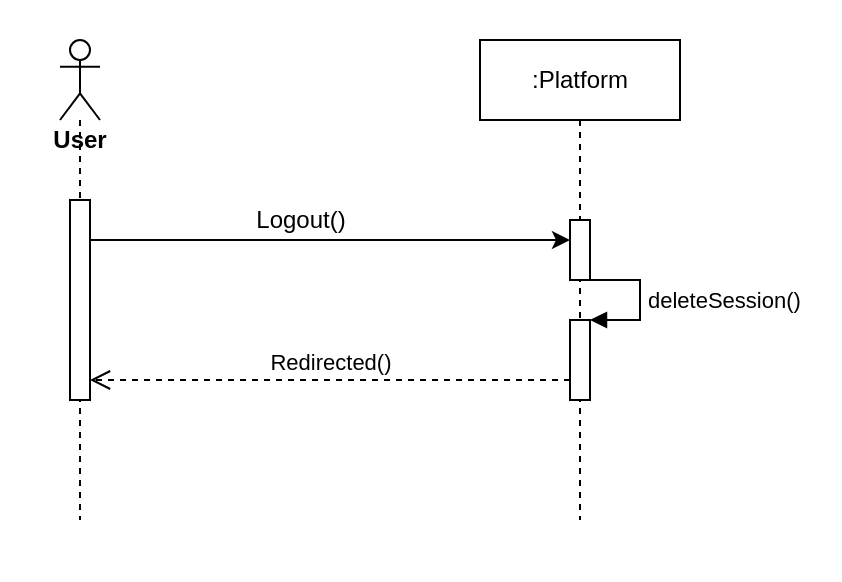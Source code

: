 <mxfile version="13.8.2" type="device"><diagram id="fp5kXTAclNFBrwn1q3BC" name="Page-1"><mxGraphModel dx="1422" dy="800" grid="1" gridSize="10" guides="1" tooltips="1" connect="1" arrows="1" fold="1" page="1" pageScale="1" pageWidth="850" pageHeight="1100" math="0" shadow="0"><root><mxCell id="0"/><mxCell id="1" parent="0"/><mxCell id="TofW-Vw2Q2W_2HcQQb61-11" value="" style="rounded=0;whiteSpace=wrap;html=1;strokeColor=none;" vertex="1" parent="1"><mxGeometry x="180" y="60" width="420" height="290" as="geometry"/></mxCell><mxCell id="TofW-Vw2Q2W_2HcQQb61-1" value="&lt;b&gt;User&lt;/b&gt;" style="shape=umlLifeline;participant=umlActor;perimeter=lifelinePerimeter;whiteSpace=wrap;html=1;container=1;collapsible=0;recursiveResize=0;verticalAlign=top;spacingTop=36;outlineConnect=0;" vertex="1" parent="1"><mxGeometry x="210" y="80" width="20" height="240" as="geometry"/></mxCell><mxCell id="TofW-Vw2Q2W_2HcQQb61-5" value="" style="html=1;points=[];perimeter=orthogonalPerimeter;" vertex="1" parent="TofW-Vw2Q2W_2HcQQb61-1"><mxGeometry x="5" y="80" width="10" height="100" as="geometry"/></mxCell><mxCell id="TofW-Vw2Q2W_2HcQQb61-2" value=":Platform" style="shape=umlLifeline;perimeter=lifelinePerimeter;whiteSpace=wrap;html=1;container=1;collapsible=0;recursiveResize=0;outlineConnect=0;" vertex="1" parent="1"><mxGeometry x="420" y="80" width="100" height="240" as="geometry"/></mxCell><mxCell id="TofW-Vw2Q2W_2HcQQb61-4" value="" style="html=1;points=[];perimeter=orthogonalPerimeter;" vertex="1" parent="TofW-Vw2Q2W_2HcQQb61-2"><mxGeometry x="45" y="90" width="10" height="30" as="geometry"/></mxCell><mxCell id="TofW-Vw2Q2W_2HcQQb61-8" value="" style="html=1;points=[];perimeter=orthogonalPerimeter;" vertex="1" parent="TofW-Vw2Q2W_2HcQQb61-2"><mxGeometry x="45" y="140" width="10" height="40" as="geometry"/></mxCell><mxCell id="TofW-Vw2Q2W_2HcQQb61-9" value="deleteSession()" style="edgeStyle=orthogonalEdgeStyle;html=1;align=left;spacingLeft=2;endArrow=block;rounded=0;entryX=1;entryY=0;" edge="1" target="TofW-Vw2Q2W_2HcQQb61-8" parent="TofW-Vw2Q2W_2HcQQb61-2" source="TofW-Vw2Q2W_2HcQQb61-4"><mxGeometry relative="1" as="geometry"><mxPoint x="50" y="160" as="sourcePoint"/><Array as="points"><mxPoint x="80" y="120"/><mxPoint x="80" y="140"/></Array></mxGeometry></mxCell><mxCell id="TofW-Vw2Q2W_2HcQQb61-3" value="" style="endArrow=classic;html=1;" edge="1" parent="1" source="TofW-Vw2Q2W_2HcQQb61-5" target="TofW-Vw2Q2W_2HcQQb61-4"><mxGeometry width="50" height="50" relative="1" as="geometry"><mxPoint x="240" y="190" as="sourcePoint"/><mxPoint x="350" y="180" as="targetPoint"/><Array as="points"><mxPoint x="360" y="180"/></Array></mxGeometry></mxCell><mxCell id="TofW-Vw2Q2W_2HcQQb61-7" value="Logout()" style="text;html=1;align=center;verticalAlign=middle;resizable=0;points=[];autosize=1;" vertex="1" parent="1"><mxGeometry x="300" y="160" width="60" height="20" as="geometry"/></mxCell><mxCell id="TofW-Vw2Q2W_2HcQQb61-10" value="Redirected()" style="html=1;verticalAlign=bottom;endArrow=open;dashed=1;endSize=8;" edge="1" parent="1" source="TofW-Vw2Q2W_2HcQQb61-8" target="TofW-Vw2Q2W_2HcQQb61-5"><mxGeometry relative="1" as="geometry"><mxPoint x="450" y="250" as="sourcePoint"/><mxPoint x="370" y="250" as="targetPoint"/><Array as="points"><mxPoint x="350" y="250"/></Array></mxGeometry></mxCell></root></mxGraphModel></diagram></mxfile>